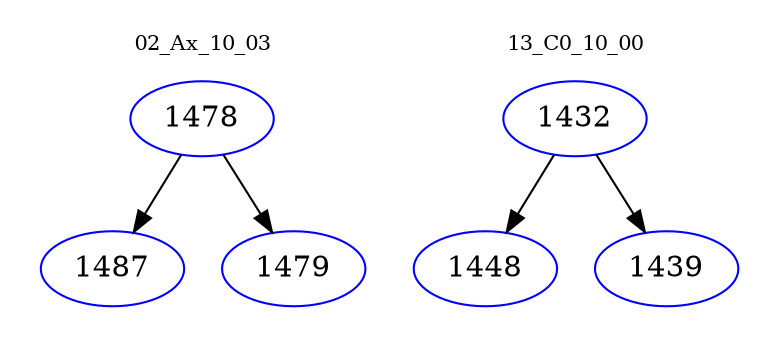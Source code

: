 digraph{
subgraph cluster_0 {
color = white
label = "02_Ax_10_03";
fontsize=10;
T0_1478 [label="1478", color="blue"]
T0_1478 -> T0_1487 [color="black"]
T0_1487 [label="1487", color="blue"]
T0_1478 -> T0_1479 [color="black"]
T0_1479 [label="1479", color="blue"]
}
subgraph cluster_1 {
color = white
label = "13_C0_10_00";
fontsize=10;
T1_1432 [label="1432", color="blue"]
T1_1432 -> T1_1448 [color="black"]
T1_1448 [label="1448", color="blue"]
T1_1432 -> T1_1439 [color="black"]
T1_1439 [label="1439", color="blue"]
}
}
